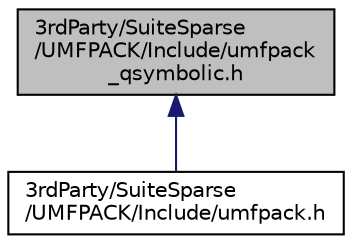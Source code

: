 digraph "3rdParty/SuiteSparse/UMFPACK/Include/umfpack_qsymbolic.h"
{
  edge [fontname="Helvetica",fontsize="10",labelfontname="Helvetica",labelfontsize="10"];
  node [fontname="Helvetica",fontsize="10",shape=record];
  Node1 [label="3rdParty/SuiteSparse\l/UMFPACK/Include/umfpack\l_qsymbolic.h",height=0.2,width=0.4,color="black", fillcolor="grey75", style="filled", fontcolor="black"];
  Node1 -> Node2 [dir="back",color="midnightblue",fontsize="10",style="solid",fontname="Helvetica"];
  Node2 [label="3rdParty/SuiteSparse\l/UMFPACK/Include/umfpack.h",height=0.2,width=0.4,color="black", fillcolor="white", style="filled",URL="$df/d83/3rd_party_2_suite_sparse_2_u_m_f_p_a_c_k_2_include_2umfpack_8h.html"];
}
